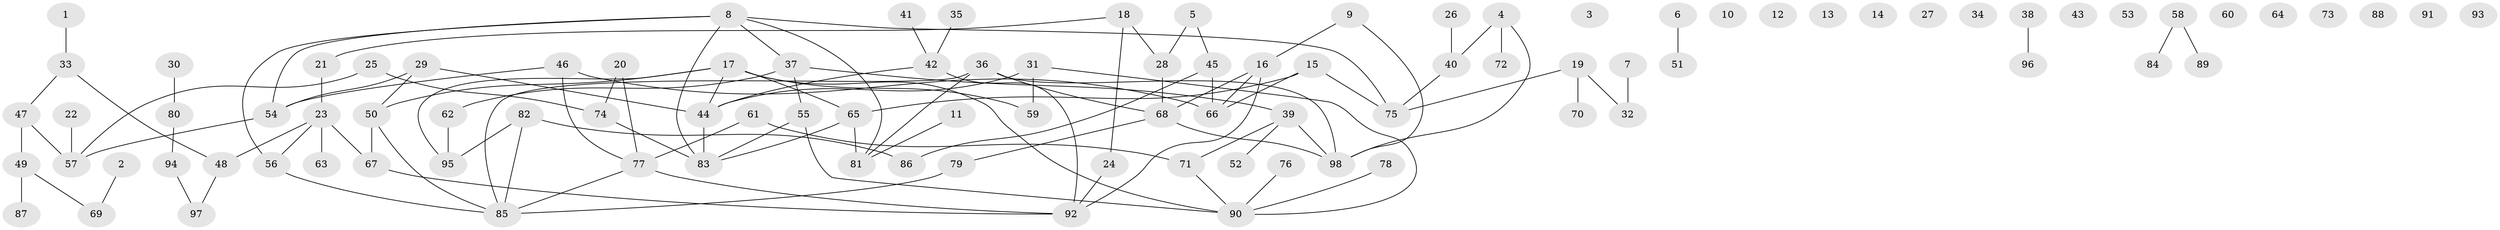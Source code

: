 // Generated by graph-tools (version 1.1) at 2025/49/03/09/25 03:49:09]
// undirected, 98 vertices, 113 edges
graph export_dot {
graph [start="1"]
  node [color=gray90,style=filled];
  1;
  2;
  3;
  4;
  5;
  6;
  7;
  8;
  9;
  10;
  11;
  12;
  13;
  14;
  15;
  16;
  17;
  18;
  19;
  20;
  21;
  22;
  23;
  24;
  25;
  26;
  27;
  28;
  29;
  30;
  31;
  32;
  33;
  34;
  35;
  36;
  37;
  38;
  39;
  40;
  41;
  42;
  43;
  44;
  45;
  46;
  47;
  48;
  49;
  50;
  51;
  52;
  53;
  54;
  55;
  56;
  57;
  58;
  59;
  60;
  61;
  62;
  63;
  64;
  65;
  66;
  67;
  68;
  69;
  70;
  71;
  72;
  73;
  74;
  75;
  76;
  77;
  78;
  79;
  80;
  81;
  82;
  83;
  84;
  85;
  86;
  87;
  88;
  89;
  90;
  91;
  92;
  93;
  94;
  95;
  96;
  97;
  98;
  1 -- 33;
  2 -- 69;
  4 -- 40;
  4 -- 72;
  4 -- 98;
  5 -- 28;
  5 -- 45;
  6 -- 51;
  7 -- 32;
  8 -- 37;
  8 -- 54;
  8 -- 56;
  8 -- 75;
  8 -- 81;
  8 -- 83;
  9 -- 16;
  9 -- 98;
  11 -- 81;
  15 -- 65;
  15 -- 66;
  15 -- 75;
  16 -- 66;
  16 -- 68;
  16 -- 92;
  17 -- 44;
  17 -- 50;
  17 -- 59;
  17 -- 65;
  17 -- 90;
  17 -- 95;
  18 -- 21;
  18 -- 24;
  18 -- 28;
  19 -- 32;
  19 -- 70;
  19 -- 75;
  20 -- 74;
  20 -- 77;
  21 -- 23;
  22 -- 57;
  23 -- 48;
  23 -- 56;
  23 -- 63;
  23 -- 67;
  24 -- 92;
  25 -- 57;
  25 -- 74;
  26 -- 40;
  28 -- 68;
  29 -- 44;
  29 -- 50;
  29 -- 54;
  30 -- 80;
  31 -- 44;
  31 -- 59;
  31 -- 90;
  33 -- 47;
  33 -- 48;
  35 -- 42;
  36 -- 68;
  36 -- 81;
  36 -- 85;
  36 -- 98;
  37 -- 39;
  37 -- 55;
  37 -- 62;
  38 -- 96;
  39 -- 52;
  39 -- 71;
  39 -- 98;
  40 -- 75;
  41 -- 42;
  42 -- 44;
  42 -- 92;
  44 -- 83;
  45 -- 66;
  45 -- 86;
  46 -- 54;
  46 -- 66;
  46 -- 77;
  47 -- 49;
  47 -- 57;
  48 -- 97;
  49 -- 69;
  49 -- 87;
  50 -- 67;
  50 -- 85;
  54 -- 57;
  55 -- 83;
  55 -- 90;
  56 -- 85;
  58 -- 84;
  58 -- 89;
  61 -- 71;
  61 -- 77;
  62 -- 95;
  65 -- 81;
  65 -- 83;
  67 -- 92;
  68 -- 79;
  68 -- 98;
  71 -- 90;
  74 -- 83;
  76 -- 90;
  77 -- 85;
  77 -- 92;
  78 -- 90;
  79 -- 85;
  80 -- 94;
  82 -- 85;
  82 -- 86;
  82 -- 95;
  94 -- 97;
}
